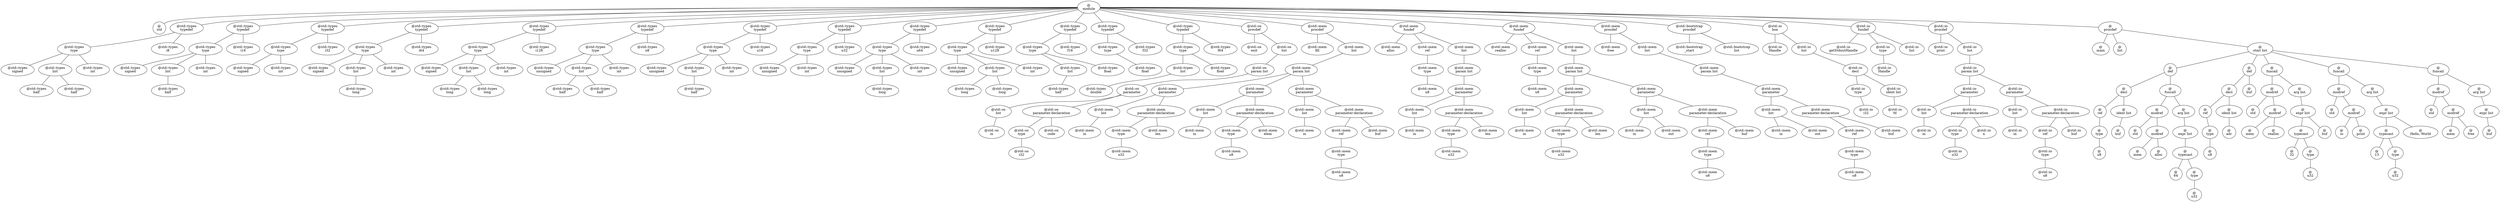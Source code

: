 graph {
	node0x55e6bc45af60 [label="@\nmodule"]
	node0x55e6bc45b470 [label="@\nstd"]
	node0x55e6bc484d20 [label="@std::types\ntypedef"]
	node0x55e6bc485520 [label="@std::types\ntype"]
	node0x55e6bc4790e0 [label="@std::types\nsigned"]
	node0x55e6bc4788c0 [label="@std::types\nlist"]
	node0x55e6bc4882d0 [label="@std::types\nhalf"]
	node0x55e6bc487ab0 [label="@std::types\nhalf"]
	node0x55e6bc4871c0 [label="@std::types\nint"]
	node0x55e6bc484860 [label="@std::types\ni8"]
	node0x55e6bc47fd60 [label="@std::types\ntypedef"]
	node0x55e6bc47fe30 [label="@std::types\ntype"]
	node0x55e6bc482b80 [label="@std::types\nsigned"]
	node0x55e6bc4825d0 [label="@std::types\nlist"]
	node0x55e6bc474c20 [label="@std::types\nhalf"]
	node0x55e6bc474cf0 [label="@std::types\nint"]
	node0x55e6bc47fc90 [label="@std::types\ni16"]
	node0x55e6bc470780 [label="@std::types\ntypedef"]
	node0x55e6bc47d760 [label="@std::types\ntype"]
	node0x55e6bc47e120 [label="@std::types\nsigned"]
	node0x55e6bc47e1f0 [label="@std::types\nint"]
	node0x55e6bc4706b0 [label="@std::types\ni32"]
	node0x55e6bc46bae0 [label="@std::types\ntypedef"]
	node0x55e6bc474800 [label="@std::types\ntype"]
	node0x55e6bc470100 [label="@std::types\nsigned"]
	node0x55e6bc46fe90 [label="@std::types\nlist"]
	node0x55e6bc46f9b0 [label="@std::types\nlong"]
	node0x55e6bc4787f0 [label="@std::types\nint"]
	node0x55e6bc4d1de0 [label="@std::types\ni64"]
	node0x55e6bc4a0440 [label="@std::types\ntypedef"]
	node0x55e6bc4e48e0 [label="@std::types\ntype"]
	node0x55e6bc4ceb80 [label="@std::types\nsigned"]
	node0x55e6bc4d1bf0 [label="@std::types\nlist"]
	node0x55e6bc586db0 [label="@std::types\nlong"]
	node0x55e6bc53dfb0 [label="@std::types\nlong"]
	node0x55e6bc4a01f0 [label="@std::types\nint"]
	node0x55e6bc4a0310 [label="@std::types\ni128"]
	node0x55e6bc572e50 [label="@std::types\ntypedef"]
	node0x55e6bc5515a0 [label="@std::types\ntype"]
	node0x55e6bc49fc30 [label="@std::types\nunsigned"]
	node0x55e6bc479c10 [label="@std::types\nlist"]
	node0x55e6bc59f4d0 [label="@std::types\nhalf"]
	node0x55e6bc55cef0 [label="@std::types\nhalf"]
	node0x55e6bc58c870 [label="@std::types\nint"]
	node0x55e6bc4a0570 [label="@std::types\nu8"]
	node0x55e6bc588f50 [label="@std::types\ntypedef"]
	node0x55e6bc4626b0 [label="@std::types\ntype"]
	node0x55e6bc4ca170 [label="@std::types\nunsigned"]
	node0x55e6bc4a3300 [label="@std::types\nlist"]
	node0x55e6bc49e5d0 [label="@std::types\nhalf"]
	node0x55e6bc457a90 [label="@std::types\nint"]
	node0x55e6bc588fd0 [label="@std::types\nu16"]
	node0x55e6bc49f920 [label="@std::types\ntypedef"]
	node0x55e6bc45b2b0 [label="@std::types\ntype"]
	node0x55e6bc4fb3e0 [label="@std::types\nunsigned"]
	node0x55e6bc54c780 [label="@std::types\nint"]
	node0x55e6bc4969c0 [label="@std::types\nu32"]
	node0x55e6bc541c20 [label="@std::types\ntypedef"]
	node0x55e6bc54fda0 [label="@std::types\ntype"]
	node0x55e6bc463f60 [label="@std::types\nunsigned"]
	node0x55e6bc5aa7e0 [label="@std::types\nlist"]
	node0x55e6bc5105a0 [label="@std::types\nlong"]
	node0x55e6bc488b90 [label="@std::types\nint"]
	node0x55e6bc541cd0 [label="@std::types\nu64"]
	node0x55e6bc4cdf70 [label="@std::types\ntypedef"]
	node0x55e6bc562890 [label="@std::types\ntype"]
	node0x55e6bc541ad0 [label="@std::types\nunsigned"]
	node0x55e6bc48b100 [label="@std::types\nlist"]
	node0x55e6bc48b1b0 [label="@std::types\nlong"]
	node0x55e6bc4f7860 [label="@std::types\nlong"]
	node0x55e6bc4f7910 [label="@std::types\nint"]
	node0x55e6bc4ce020 [label="@std::types\nu128"]
	node0x55e6bc541840 [label="@std::types\ntypedef"]
	node0x55e6bc589270 [label="@std::types\ntype"]
	node0x55e6bc4a4160 [label="@std::types\nlist"]
	node0x55e6bc4a41e0 [label="@std::types\nhalf"]
	node0x55e6bc5891c0 [label="@std::types\nfloat"]
	node0x55e6bc5418e0 [label="@std::types\nf16"]
	node0x55e6bc53d010 [label="@std::types\ntypedef"]
	node0x55e6bc500190 [label="@std::types\ntype"]
	node0x55e6bc5000e0 [label="@std::types\nfloat"]
	node0x55e6bc53d0e0 [label="@std::types\nf32"]
	node0x55e6bc4a3ab0 [label="@std::types\ntypedef"]
	node0x55e6bc4c7e90 [label="@std::types\ntype"]
	node0x55e6bc5a3090 [label="@std::types\nlist"]
	node0x55e6bc5a3110 [label="@std::types\ndouble"]
	node0x55e6bc4c7de0 [label="@std::types\nfloat"]
	node0x55e6bc4a3b60 [label="@std::types\nf64"]
	node0x55e6bc478cb0 [label="@std::os\nprocdef"]
	node0x55e6bc4795c0 [label="@std::os\nexit"]
	node0x55e6bc56af20 [label="@std::os\nlist"]
	node0x55e6bc450c20 [label="@std::os\nparam list"]
	node0x55e6bc450d40 [label="@std::os\nparameter"]
	node0x55e6bc4fed60 [label="@std::os\nlist"]
	node0x55e6bc4e6210 [label="@std::os\nin"]
	node0x55e6bc4509e0 [label="@std::os\nparameter-declaration"]
	node0x55e6bc44f6f0 [label="@std::os\ntype"]
	node0x55e6bc44f4b0 [label="@std::os\ni32"]
	node0x55e6bc450b00 [label="@std::os\ncode"]
	node0x55e6bc5736d0 [label="@std::mem\nprocdef"]
	node0x55e6bc4849b0 [label="@std::mem\nfill"]
	node0x55e6bc45b730 [label="@std::mem\nlist"]
	node0x55e6bc41e400 [label="@std::mem\nparam list"]
	node0x55e6bc41e4b0 [label="@std::mem\nparameter"]
	node0x55e6bc4fcfa0 [label="@std::mem\nlist"]
	node0x55e6bc4fcef0 [label="@std::mem\nin"]
	node0x55e6bc4d5180 [label="@std::mem\nparameter-declaration"]
	node0x55e6bc4d50b0 [label="@std::mem\ntype"]
	node0x55e6bc4d5000 [label="@std::mem\nu32"]
	node0x55e6bc41e350 [label="@std::mem\nlen"]
	node0x55e6bc4832f0 [label="@std::mem\nparameter"]
	node0x55e6bc4ff090 [label="@std::mem\nlist"]
	node0x55e6bc4fc970 [label="@std::mem\nin"]
	node0x55e6bc56a810 [label="@std::mem\nparameter-declaration"]
	node0x55e6bc56a720 [label="@std::mem\ntype"]
	node0x55e6bc4ff160 [label="@std::mem\nu8"]
	node0x55e6bc4fce50 [label="@std::mem\nelem"]
	node0x55e6bc4833c0 [label="@std::mem\nparameter"]
	node0x55e6bc4750e0 [label="@std::mem\nlist"]
	node0x55e6bc475030 [label="@std::mem\nin"]
	node0x55e6bc4818d0 [label="@std::mem\nparameter-declaration"]
	node0x55e6bc481800 [label="@std::mem\nref"]
	node0x55e6bc485020 [label="@std::mem\ntype"]
	node0x55e6bc484f70 [label="@std::mem\nu8"]
	node0x55e6bc4fc8a0 [label="@std::mem\nbuf"]
	node0x55e6bc478c20 [label="@std::mem\nfundef"]
	node0x55e6bc47e470 [label="@std::mem\nalloc"]
	node0x55e6bc47ef00 [label="@std::mem\nref"]
	node0x55e6bc47ee30 [label="@std::mem\ntype"]
	node0x55e6bc484b00 [label="@std::mem\nu8"]
	node0x55e6bc479400 [label="@std::mem\nlist"]
	node0x55e6bc479280 [label="@std::mem\nparam list"]
	node0x55e6bc479330 [label="@std::mem\nparameter"]
	node0x55e6bc592cb0 [label="@std::mem\nlist"]
	node0x55e6bc592c00 [label="@std::mem\nin"]
	node0x55e6bc49ffe0 [label="@std::mem\nparameter-declaration"]
	node0x55e6bc49fef0 [label="@std::mem\ntype"]
	node0x55e6bc592d80 [label="@std::mem\nu32"]
	node0x55e6bc4a00b0 [label="@std::mem\nlen"]
	node0x55e6bc58d0e0 [label="@std::mem\nfundef"]
	node0x55e6bc4a2110 [label="@std::mem\nrealloc"]
	node0x55e6bc47dc30 [label="@std::mem\nref"]
	node0x55e6bc47db80 [label="@std::mem\ntype"]
	node0x55e6bc47dad0 [label="@std::mem\nu8"]
	node0x55e6bc476250 [label="@std::mem\nlist"]
	node0x55e6bc477260 [label="@std::mem\nparam list"]
	node0x55e6bc477310 [label="@std::mem\nparameter"]
	node0x55e6bc46f7f0 [label="@std::mem\nlist"]
	node0x55e6bc46f740 [label="@std::mem\nin"]
	node0x55e6bc477cf0 [label="@std::mem\nparameter-declaration"]
	node0x55e6bc477c00 [label="@std::mem\ntype"]
	node0x55e6bc46f8c0 [label="@std::mem\nu32"]
	node0x55e6bc477dc0 [label="@std::mem\nlen"]
	node0x55e6bc4773e0 [label="@std::mem\nparameter"]
	node0x55e6bc47d9d0 [label="@std::mem\nlist"]
	node0x55e6bc47d870 [label="@std::mem\nin"]
	node0x55e6bc47d920 [label="@std::mem\nout"]
	node0x55e6bc47d2f0 [label="@std::mem\nparameter-declaration"]
	node0x55e6bc47d6b0 [label="@std::mem\nref"]
	node0x55e6bc47d5e0 [label="@std::mem\ntype"]
	node0x55e6bc47d530 [label="@std::mem\nu8"]
	node0x55e6bc47d3c0 [label="@std::mem\nbuf"]
	node0x55e6bc466ed0 [label="@std::mem\nprocdef"]
	node0x55e6bc48a8c0 [label="@std::mem\nfree"]
	node0x55e6bc4d7e60 [label="@std::mem\nlist"]
	node0x55e6bc4d7cc0 [label="@std::mem\nparam list"]
	node0x55e6bc4d7d70 [label="@std::mem\nparameter"]
	node0x55e6bc59d240 [label="@std::mem\nlist"]
	node0x55e6bc4a21f0 [label="@std::mem\nin"]
	node0x55e6bc4a22a0 [label="@std::mem\nout"]
	node0x55e6bc4d18f0 [label="@std::mem\nparameter-declaration"]
	node0x55e6bc4d1800 [label="@std::mem\nref"]
	node0x55e6bc59d3e0 [label="@std::mem\ntype"]
	node0x55e6bc59d330 [label="@std::mem\nu8"]
	node0x55e6bc4d19c0 [label="@std::mem\nbuf"]
	node0x55e6bc466f80 [label="@std::bootstrap\nprocdef"]
	node0x55e6bc4784d0 [label="@std::bootstrap\n_start"]
	node0x55e6bc487df0 [label="@std::bootstrap\nlist"]
	node0x55e6bc46b460 [label="@std::io\nbox"]
	node0x55e6bc46b510 [label="@std::io\nHandle"]
	node0x55e6bc46b390 [label="@std::io\nlist"]
	node0x55e6bc4755f0 [label="@std::io\ndecl"]
	node0x55e6bc59b560 [label="@std::io\ntype"]
	node0x55e6bc59b4b0 [label="@std::io\ni32"]
	node0x55e6bc475470 [label="@std::io\nident list"]
	node0x55e6bc475520 [label="@std::io\nfd"]
	node0x55e6bc467050 [label="@std::io\nfundef"]
	node0x55e6bc4883a0 [label="@std::io\ngetStdoutHandle"]
	node0x55e6bc46aa20 [label="@std::io\ntype"]
	node0x55e6bc46b600 [label="@std::io\nHandle"]
	node0x55e6bc46ab10 [label="@std::io\nlist"]
	node0x55e6bc467130 [label="@std::io\nprocdef"]
	node0x55e6bc462b10 [label="@std::io\nprint"]
	node0x55e6bc46e940 [label="@std::io\nlist"]
	node0x55e6bc471910 [label="@std::io\nparam list"]
	node0x55e6bc46e7a0 [label="@std::io\nparameter"]
	node0x55e6bc47dfe0 [label="@std::io\nlist"]
	node0x55e6bc47df30 [label="@std::io\nin"]
	node0x55e6bc471790 [label="@std::io\nparameter-declaration"]
	node0x55e6bc4716a0 [label="@std::io\ntype"]
	node0x55e6bc4715f0 [label="@std::io\nu32"]
	node0x55e6bc471860 [label="@std::io\nn"]
	node0x55e6bc46e870 [label="@std::io\nparameter"]
	node0x55e6bc4804a0 [label="@std::io\nlist"]
	node0x55e6bc480420 [label="@std::io\nin"]
	node0x55e6bc47dd90 [label="@std::io\nparameter-declaration"]
	node0x55e6bc480710 [label="@std::io\nref"]
	node0x55e6bc480640 [label="@std::io\ntype"]
	node0x55e6bc480590 [label="@std::io\nu8"]
	node0x55e6bc47de60 [label="@std::io\nbuf"]
	node0x55e6bc463c20 [label="@\nprocdef"]
	node0x55e6bc463ca0 [label="@\nmain"]
	node0x55e6bc45c150 [label="@\nlist"]
	node0x55e6bc4631b0 [label="@\nstmt list"]
	node0x55e6bc4630e0 [label="@\ndef"]
	node0x55e6bc4622f0 [label="@\ndecl"]
	node0x55e6bc461ed0 [label="@\nref"]
	node0x55e6bc45c3b0 [label="@\ntype"]
	node0x55e6bc45b520 [label="@\nu8"]
	node0x55e6bc461fe0 [label="@\nident list"]
	node0x55e6bc462060 [label="@\nbuf"]
	node0x55e6bc463010 [label="@\nfuncall"]
	node0x55e6bc462510 [label="@\nmodref"]
	node0x55e6bc4625c0 [label="@\nstd"]
	node0x55e6bc4623f0 [label="@\nmodref"]
	node0x55e6bc462470 [label="@\nmem"]
	node0x55e6bc462370 [label="@\nalloc"]
	node0x55e6bc462f40 [label="@\narg list"]
	node0x55e6bc462e70 [label="@\nexpr list"]
	node0x55e6bc462da0 [label="@\ntypecast"]
	node0x55e6bc461f50 [label="@\n64"]
	node0x55e6bc462cd0 [label="@\ntype"]
	node0x55e6bc462810 [label="@\nu32"]
	node0x55e6bc463850 [label="@\ndef"]
	node0x55e6bc463690 [label="@\ndecl"]
	node0x55e6bc463420 [label="@\nref"]
	node0x55e6bc463350 [label="@\ntype"]
	node0x55e6bc4632a0 [label="@\nu8"]
	node0x55e6bc463510 [label="@\nident list"]
	node0x55e6bc4635c0 [label="@\nadr"]
	node0x55e6bc4637a0 [label="@\nbuf"]
	node0x55e6bc464d00 [label="@\nfuncall"]
	node0x55e6bc4643a0 [label="@\nmodref"]
	node0x55e6bc464450 [label="@\nstd"]
	node0x55e6bc464220 [label="@\nmodref"]
	node0x55e6bc4642d0 [label="@\nmem"]
	node0x55e6bc463960 [label="@\nrealloc"]
	node0x55e6bc464c10 [label="@\narg list"]
	node0x55e6bc464b40 [label="@\nexpr list"]
	node0x55e6bc464a70 [label="@\ntypecast"]
	node0x55e6bc464820 [label="@\n32"]
	node0x55e6bc4649a0 [label="@\ntype"]
	node0x55e6bc4648f0 [label="@\nu32"]
	node0x55e6bc464750 [label="@\nbuf"]
	node0x55e6bc4657a0 [label="@\nfuncall"]
	node0x55e6bc465050 [label="@\nmodref"]
	node0x55e6bc465100 [label="@\nstd"]
	node0x55e6bc464ed0 [label="@\nmodref"]
	node0x55e6bc464f80 [label="@\nio"]
	node0x55e6bc464e20 [label="@\nprint"]
	node0x55e6bc4656b0 [label="@\narg list"]
	node0x55e6bc4655e0 [label="@\nexpr list"]
	node0x55e6bc465510 [label="@\ntypecast"]
	node0x55e6bc4652c0 [label="@\n13"]
	node0x55e6bc465440 [label="@\ntype"]
	node0x55e6bc465390 [label="@\nu32"]
	node0x55e6bc465210 [label="@\nHello, World
"]
	node0x55e6bc463b00 [label="@\nfuncall"]
	node0x55e6bc465ae0 [label="@\nmodref"]
	node0x55e6bc465b90 [label="@\nstd"]
	node0x55e6bc465960 [label="@\nmodref"]
	node0x55e6bc465a10 [label="@\nmem"]
	node0x55e6bc4658b0 [label="@\nfree"]
	node0x55e6bc463a30 [label="@\narg list"]
	node0x55e6bc465d30 [label="@\nexpr list"]
	node0x55e6bc465c80 [label="@\nbuf"]
	node0x55e6bc45af60 -- node0x55e6bc45b470
	node0x55e6bc45af60 -- node0x55e6bc484d20
	node0x55e6bc484d20 -- node0x55e6bc485520
	node0x55e6bc485520 -- node0x55e6bc4790e0
	node0x55e6bc485520 -- node0x55e6bc4788c0
	node0x55e6bc4788c0 -- node0x55e6bc4882d0
	node0x55e6bc4788c0 -- node0x55e6bc487ab0
	node0x55e6bc485520 -- node0x55e6bc4871c0
	node0x55e6bc484d20 -- node0x55e6bc484860
	node0x55e6bc45af60 -- node0x55e6bc47fd60
	node0x55e6bc47fd60 -- node0x55e6bc47fe30
	node0x55e6bc47fe30 -- node0x55e6bc482b80
	node0x55e6bc47fe30 -- node0x55e6bc4825d0
	node0x55e6bc4825d0 -- node0x55e6bc474c20
	node0x55e6bc47fe30 -- node0x55e6bc474cf0
	node0x55e6bc47fd60 -- node0x55e6bc47fc90
	node0x55e6bc45af60 -- node0x55e6bc470780
	node0x55e6bc470780 -- node0x55e6bc47d760
	node0x55e6bc47d760 -- node0x55e6bc47e120
	node0x55e6bc47d760 -- node0x55e6bc47e1f0
	node0x55e6bc470780 -- node0x55e6bc4706b0
	node0x55e6bc45af60 -- node0x55e6bc46bae0
	node0x55e6bc46bae0 -- node0x55e6bc474800
	node0x55e6bc474800 -- node0x55e6bc470100
	node0x55e6bc474800 -- node0x55e6bc46fe90
	node0x55e6bc46fe90 -- node0x55e6bc46f9b0
	node0x55e6bc474800 -- node0x55e6bc4787f0
	node0x55e6bc46bae0 -- node0x55e6bc4d1de0
	node0x55e6bc45af60 -- node0x55e6bc4a0440
	node0x55e6bc4a0440 -- node0x55e6bc4e48e0
	node0x55e6bc4e48e0 -- node0x55e6bc4ceb80
	node0x55e6bc4e48e0 -- node0x55e6bc4d1bf0
	node0x55e6bc4d1bf0 -- node0x55e6bc586db0
	node0x55e6bc4d1bf0 -- node0x55e6bc53dfb0
	node0x55e6bc4e48e0 -- node0x55e6bc4a01f0
	node0x55e6bc4a0440 -- node0x55e6bc4a0310
	node0x55e6bc45af60 -- node0x55e6bc572e50
	node0x55e6bc572e50 -- node0x55e6bc5515a0
	node0x55e6bc5515a0 -- node0x55e6bc49fc30
	node0x55e6bc5515a0 -- node0x55e6bc479c10
	node0x55e6bc479c10 -- node0x55e6bc59f4d0
	node0x55e6bc479c10 -- node0x55e6bc55cef0
	node0x55e6bc5515a0 -- node0x55e6bc58c870
	node0x55e6bc572e50 -- node0x55e6bc4a0570
	node0x55e6bc45af60 -- node0x55e6bc588f50
	node0x55e6bc588f50 -- node0x55e6bc4626b0
	node0x55e6bc4626b0 -- node0x55e6bc4ca170
	node0x55e6bc4626b0 -- node0x55e6bc4a3300
	node0x55e6bc4a3300 -- node0x55e6bc49e5d0
	node0x55e6bc4626b0 -- node0x55e6bc457a90
	node0x55e6bc588f50 -- node0x55e6bc588fd0
	node0x55e6bc45af60 -- node0x55e6bc49f920
	node0x55e6bc49f920 -- node0x55e6bc45b2b0
	node0x55e6bc45b2b0 -- node0x55e6bc4fb3e0
	node0x55e6bc45b2b0 -- node0x55e6bc54c780
	node0x55e6bc49f920 -- node0x55e6bc4969c0
	node0x55e6bc45af60 -- node0x55e6bc541c20
	node0x55e6bc541c20 -- node0x55e6bc54fda0
	node0x55e6bc54fda0 -- node0x55e6bc463f60
	node0x55e6bc54fda0 -- node0x55e6bc5aa7e0
	node0x55e6bc5aa7e0 -- node0x55e6bc5105a0
	node0x55e6bc54fda0 -- node0x55e6bc488b90
	node0x55e6bc541c20 -- node0x55e6bc541cd0
	node0x55e6bc45af60 -- node0x55e6bc4cdf70
	node0x55e6bc4cdf70 -- node0x55e6bc562890
	node0x55e6bc562890 -- node0x55e6bc541ad0
	node0x55e6bc562890 -- node0x55e6bc48b100
	node0x55e6bc48b100 -- node0x55e6bc48b1b0
	node0x55e6bc48b100 -- node0x55e6bc4f7860
	node0x55e6bc562890 -- node0x55e6bc4f7910
	node0x55e6bc4cdf70 -- node0x55e6bc4ce020
	node0x55e6bc45af60 -- node0x55e6bc541840
	node0x55e6bc541840 -- node0x55e6bc589270
	node0x55e6bc589270 -- node0x55e6bc4a4160
	node0x55e6bc4a4160 -- node0x55e6bc4a41e0
	node0x55e6bc589270 -- node0x55e6bc5891c0
	node0x55e6bc541840 -- node0x55e6bc5418e0
	node0x55e6bc45af60 -- node0x55e6bc53d010
	node0x55e6bc53d010 -- node0x55e6bc500190
	node0x55e6bc500190 -- node0x55e6bc5000e0
	node0x55e6bc53d010 -- node0x55e6bc53d0e0
	node0x55e6bc45af60 -- node0x55e6bc4a3ab0
	node0x55e6bc4a3ab0 -- node0x55e6bc4c7e90
	node0x55e6bc4c7e90 -- node0x55e6bc5a3090
	node0x55e6bc5a3090 -- node0x55e6bc5a3110
	node0x55e6bc4c7e90 -- node0x55e6bc4c7de0
	node0x55e6bc4a3ab0 -- node0x55e6bc4a3b60
	node0x55e6bc45af60 -- node0x55e6bc478cb0
	node0x55e6bc478cb0 -- node0x55e6bc4795c0
	node0x55e6bc478cb0 -- node0x55e6bc56af20
	node0x55e6bc56af20 -- node0x55e6bc450c20
	node0x55e6bc450c20 -- node0x55e6bc450d40
	node0x55e6bc450d40 -- node0x55e6bc4fed60
	node0x55e6bc4fed60 -- node0x55e6bc4e6210
	node0x55e6bc450d40 -- node0x55e6bc4509e0
	node0x55e6bc4509e0 -- node0x55e6bc44f6f0
	node0x55e6bc44f6f0 -- node0x55e6bc44f4b0
	node0x55e6bc4509e0 -- node0x55e6bc450b00
	node0x55e6bc45af60 -- node0x55e6bc5736d0
	node0x55e6bc5736d0 -- node0x55e6bc4849b0
	node0x55e6bc5736d0 -- node0x55e6bc45b730
	node0x55e6bc45b730 -- node0x55e6bc41e400
	node0x55e6bc41e400 -- node0x55e6bc41e4b0
	node0x55e6bc41e4b0 -- node0x55e6bc4fcfa0
	node0x55e6bc4fcfa0 -- node0x55e6bc4fcef0
	node0x55e6bc41e4b0 -- node0x55e6bc4d5180
	node0x55e6bc4d5180 -- node0x55e6bc4d50b0
	node0x55e6bc4d50b0 -- node0x55e6bc4d5000
	node0x55e6bc4d5180 -- node0x55e6bc41e350
	node0x55e6bc41e400 -- node0x55e6bc4832f0
	node0x55e6bc4832f0 -- node0x55e6bc4ff090
	node0x55e6bc4ff090 -- node0x55e6bc4fc970
	node0x55e6bc4832f0 -- node0x55e6bc56a810
	node0x55e6bc56a810 -- node0x55e6bc56a720
	node0x55e6bc56a720 -- node0x55e6bc4ff160
	node0x55e6bc56a810 -- node0x55e6bc4fce50
	node0x55e6bc41e400 -- node0x55e6bc4833c0
	node0x55e6bc4833c0 -- node0x55e6bc4750e0
	node0x55e6bc4750e0 -- node0x55e6bc475030
	node0x55e6bc4833c0 -- node0x55e6bc4818d0
	node0x55e6bc4818d0 -- node0x55e6bc481800
	node0x55e6bc481800 -- node0x55e6bc485020
	node0x55e6bc485020 -- node0x55e6bc484f70
	node0x55e6bc4818d0 -- node0x55e6bc4fc8a0
	node0x55e6bc45af60 -- node0x55e6bc478c20
	node0x55e6bc478c20 -- node0x55e6bc47e470
	node0x55e6bc478c20 -- node0x55e6bc47ef00
	node0x55e6bc47ef00 -- node0x55e6bc47ee30
	node0x55e6bc47ee30 -- node0x55e6bc484b00
	node0x55e6bc478c20 -- node0x55e6bc479400
	node0x55e6bc479400 -- node0x55e6bc479280
	node0x55e6bc479280 -- node0x55e6bc479330
	node0x55e6bc479330 -- node0x55e6bc592cb0
	node0x55e6bc592cb0 -- node0x55e6bc592c00
	node0x55e6bc479330 -- node0x55e6bc49ffe0
	node0x55e6bc49ffe0 -- node0x55e6bc49fef0
	node0x55e6bc49fef0 -- node0x55e6bc592d80
	node0x55e6bc49ffe0 -- node0x55e6bc4a00b0
	node0x55e6bc45af60 -- node0x55e6bc58d0e0
	node0x55e6bc58d0e0 -- node0x55e6bc4a2110
	node0x55e6bc58d0e0 -- node0x55e6bc47dc30
	node0x55e6bc47dc30 -- node0x55e6bc47db80
	node0x55e6bc47db80 -- node0x55e6bc47dad0
	node0x55e6bc58d0e0 -- node0x55e6bc476250
	node0x55e6bc476250 -- node0x55e6bc477260
	node0x55e6bc477260 -- node0x55e6bc477310
	node0x55e6bc477310 -- node0x55e6bc46f7f0
	node0x55e6bc46f7f0 -- node0x55e6bc46f740
	node0x55e6bc477310 -- node0x55e6bc477cf0
	node0x55e6bc477cf0 -- node0x55e6bc477c00
	node0x55e6bc477c00 -- node0x55e6bc46f8c0
	node0x55e6bc477cf0 -- node0x55e6bc477dc0
	node0x55e6bc477260 -- node0x55e6bc4773e0
	node0x55e6bc4773e0 -- node0x55e6bc47d9d0
	node0x55e6bc47d9d0 -- node0x55e6bc47d870
	node0x55e6bc47d9d0 -- node0x55e6bc47d920
	node0x55e6bc4773e0 -- node0x55e6bc47d2f0
	node0x55e6bc47d2f0 -- node0x55e6bc47d6b0
	node0x55e6bc47d6b0 -- node0x55e6bc47d5e0
	node0x55e6bc47d5e0 -- node0x55e6bc47d530
	node0x55e6bc47d2f0 -- node0x55e6bc47d3c0
	node0x55e6bc45af60 -- node0x55e6bc466ed0
	node0x55e6bc466ed0 -- node0x55e6bc48a8c0
	node0x55e6bc466ed0 -- node0x55e6bc4d7e60
	node0x55e6bc4d7e60 -- node0x55e6bc4d7cc0
	node0x55e6bc4d7cc0 -- node0x55e6bc4d7d70
	node0x55e6bc4d7d70 -- node0x55e6bc59d240
	node0x55e6bc59d240 -- node0x55e6bc4a21f0
	node0x55e6bc59d240 -- node0x55e6bc4a22a0
	node0x55e6bc4d7d70 -- node0x55e6bc4d18f0
	node0x55e6bc4d18f0 -- node0x55e6bc4d1800
	node0x55e6bc4d1800 -- node0x55e6bc59d3e0
	node0x55e6bc59d3e0 -- node0x55e6bc59d330
	node0x55e6bc4d18f0 -- node0x55e6bc4d19c0
	node0x55e6bc45af60 -- node0x55e6bc466f80
	node0x55e6bc466f80 -- node0x55e6bc4784d0
	node0x55e6bc466f80 -- node0x55e6bc487df0
	node0x55e6bc45af60 -- node0x55e6bc46b460
	node0x55e6bc46b460 -- node0x55e6bc46b510
	node0x55e6bc46b460 -- node0x55e6bc46b390
	node0x55e6bc46b390 -- node0x55e6bc4755f0
	node0x55e6bc4755f0 -- node0x55e6bc59b560
	node0x55e6bc59b560 -- node0x55e6bc59b4b0
	node0x55e6bc4755f0 -- node0x55e6bc475470
	node0x55e6bc475470 -- node0x55e6bc475520
	node0x55e6bc45af60 -- node0x55e6bc467050
	node0x55e6bc467050 -- node0x55e6bc4883a0
	node0x55e6bc467050 -- node0x55e6bc46aa20
	node0x55e6bc46aa20 -- node0x55e6bc46b600
	node0x55e6bc467050 -- node0x55e6bc46ab10
	node0x55e6bc45af60 -- node0x55e6bc467130
	node0x55e6bc467130 -- node0x55e6bc462b10
	node0x55e6bc467130 -- node0x55e6bc46e940
	node0x55e6bc46e940 -- node0x55e6bc471910
	node0x55e6bc471910 -- node0x55e6bc46e7a0
	node0x55e6bc46e7a0 -- node0x55e6bc47dfe0
	node0x55e6bc47dfe0 -- node0x55e6bc47df30
	node0x55e6bc46e7a0 -- node0x55e6bc471790
	node0x55e6bc471790 -- node0x55e6bc4716a0
	node0x55e6bc4716a0 -- node0x55e6bc4715f0
	node0x55e6bc471790 -- node0x55e6bc471860
	node0x55e6bc471910 -- node0x55e6bc46e870
	node0x55e6bc46e870 -- node0x55e6bc4804a0
	node0x55e6bc4804a0 -- node0x55e6bc480420
	node0x55e6bc46e870 -- node0x55e6bc47dd90
	node0x55e6bc47dd90 -- node0x55e6bc480710
	node0x55e6bc480710 -- node0x55e6bc480640
	node0x55e6bc480640 -- node0x55e6bc480590
	node0x55e6bc47dd90 -- node0x55e6bc47de60
	node0x55e6bc45af60 -- node0x55e6bc463c20
	node0x55e6bc463c20 -- node0x55e6bc463ca0
	node0x55e6bc463c20 -- node0x55e6bc45c150
	node0x55e6bc463c20 -- node0x55e6bc4631b0
	node0x55e6bc4631b0 -- node0x55e6bc4630e0
	node0x55e6bc4630e0 -- node0x55e6bc4622f0
	node0x55e6bc4622f0 -- node0x55e6bc461ed0
	node0x55e6bc461ed0 -- node0x55e6bc45c3b0
	node0x55e6bc45c3b0 -- node0x55e6bc45b520
	node0x55e6bc4622f0 -- node0x55e6bc461fe0
	node0x55e6bc461fe0 -- node0x55e6bc462060
	node0x55e6bc4630e0 -- node0x55e6bc463010
	node0x55e6bc463010 -- node0x55e6bc462510
	node0x55e6bc462510 -- node0x55e6bc4625c0
	node0x55e6bc462510 -- node0x55e6bc4623f0
	node0x55e6bc4623f0 -- node0x55e6bc462470
	node0x55e6bc4623f0 -- node0x55e6bc462370
	node0x55e6bc463010 -- node0x55e6bc462f40
	node0x55e6bc462f40 -- node0x55e6bc462e70
	node0x55e6bc462e70 -- node0x55e6bc462da0
	node0x55e6bc462da0 -- node0x55e6bc461f50
	node0x55e6bc462da0 -- node0x55e6bc462cd0
	node0x55e6bc462cd0 -- node0x55e6bc462810
	node0x55e6bc4631b0 -- node0x55e6bc463850
	node0x55e6bc463850 -- node0x55e6bc463690
	node0x55e6bc463690 -- node0x55e6bc463420
	node0x55e6bc463420 -- node0x55e6bc463350
	node0x55e6bc463350 -- node0x55e6bc4632a0
	node0x55e6bc463690 -- node0x55e6bc463510
	node0x55e6bc463510 -- node0x55e6bc4635c0
	node0x55e6bc463850 -- node0x55e6bc4637a0
	node0x55e6bc4631b0 -- node0x55e6bc464d00
	node0x55e6bc464d00 -- node0x55e6bc4643a0
	node0x55e6bc4643a0 -- node0x55e6bc464450
	node0x55e6bc4643a0 -- node0x55e6bc464220
	node0x55e6bc464220 -- node0x55e6bc4642d0
	node0x55e6bc464220 -- node0x55e6bc463960
	node0x55e6bc464d00 -- node0x55e6bc464c10
	node0x55e6bc464c10 -- node0x55e6bc464b40
	node0x55e6bc464b40 -- node0x55e6bc464a70
	node0x55e6bc464a70 -- node0x55e6bc464820
	node0x55e6bc464a70 -- node0x55e6bc4649a0
	node0x55e6bc4649a0 -- node0x55e6bc4648f0
	node0x55e6bc464b40 -- node0x55e6bc464750
	node0x55e6bc4631b0 -- node0x55e6bc4657a0
	node0x55e6bc4657a0 -- node0x55e6bc465050
	node0x55e6bc465050 -- node0x55e6bc465100
	node0x55e6bc465050 -- node0x55e6bc464ed0
	node0x55e6bc464ed0 -- node0x55e6bc464f80
	node0x55e6bc464ed0 -- node0x55e6bc464e20
	node0x55e6bc4657a0 -- node0x55e6bc4656b0
	node0x55e6bc4656b0 -- node0x55e6bc4655e0
	node0x55e6bc4655e0 -- node0x55e6bc465510
	node0x55e6bc465510 -- node0x55e6bc4652c0
	node0x55e6bc465510 -- node0x55e6bc465440
	node0x55e6bc465440 -- node0x55e6bc465390
	node0x55e6bc4655e0 -- node0x55e6bc465210
	node0x55e6bc4631b0 -- node0x55e6bc463b00
	node0x55e6bc463b00 -- node0x55e6bc465ae0
	node0x55e6bc465ae0 -- node0x55e6bc465b90
	node0x55e6bc465ae0 -- node0x55e6bc465960
	node0x55e6bc465960 -- node0x55e6bc465a10
	node0x55e6bc465960 -- node0x55e6bc4658b0
	node0x55e6bc463b00 -- node0x55e6bc463a30
	node0x55e6bc463a30 -- node0x55e6bc465d30
	node0x55e6bc465d30 -- node0x55e6bc465c80
}
